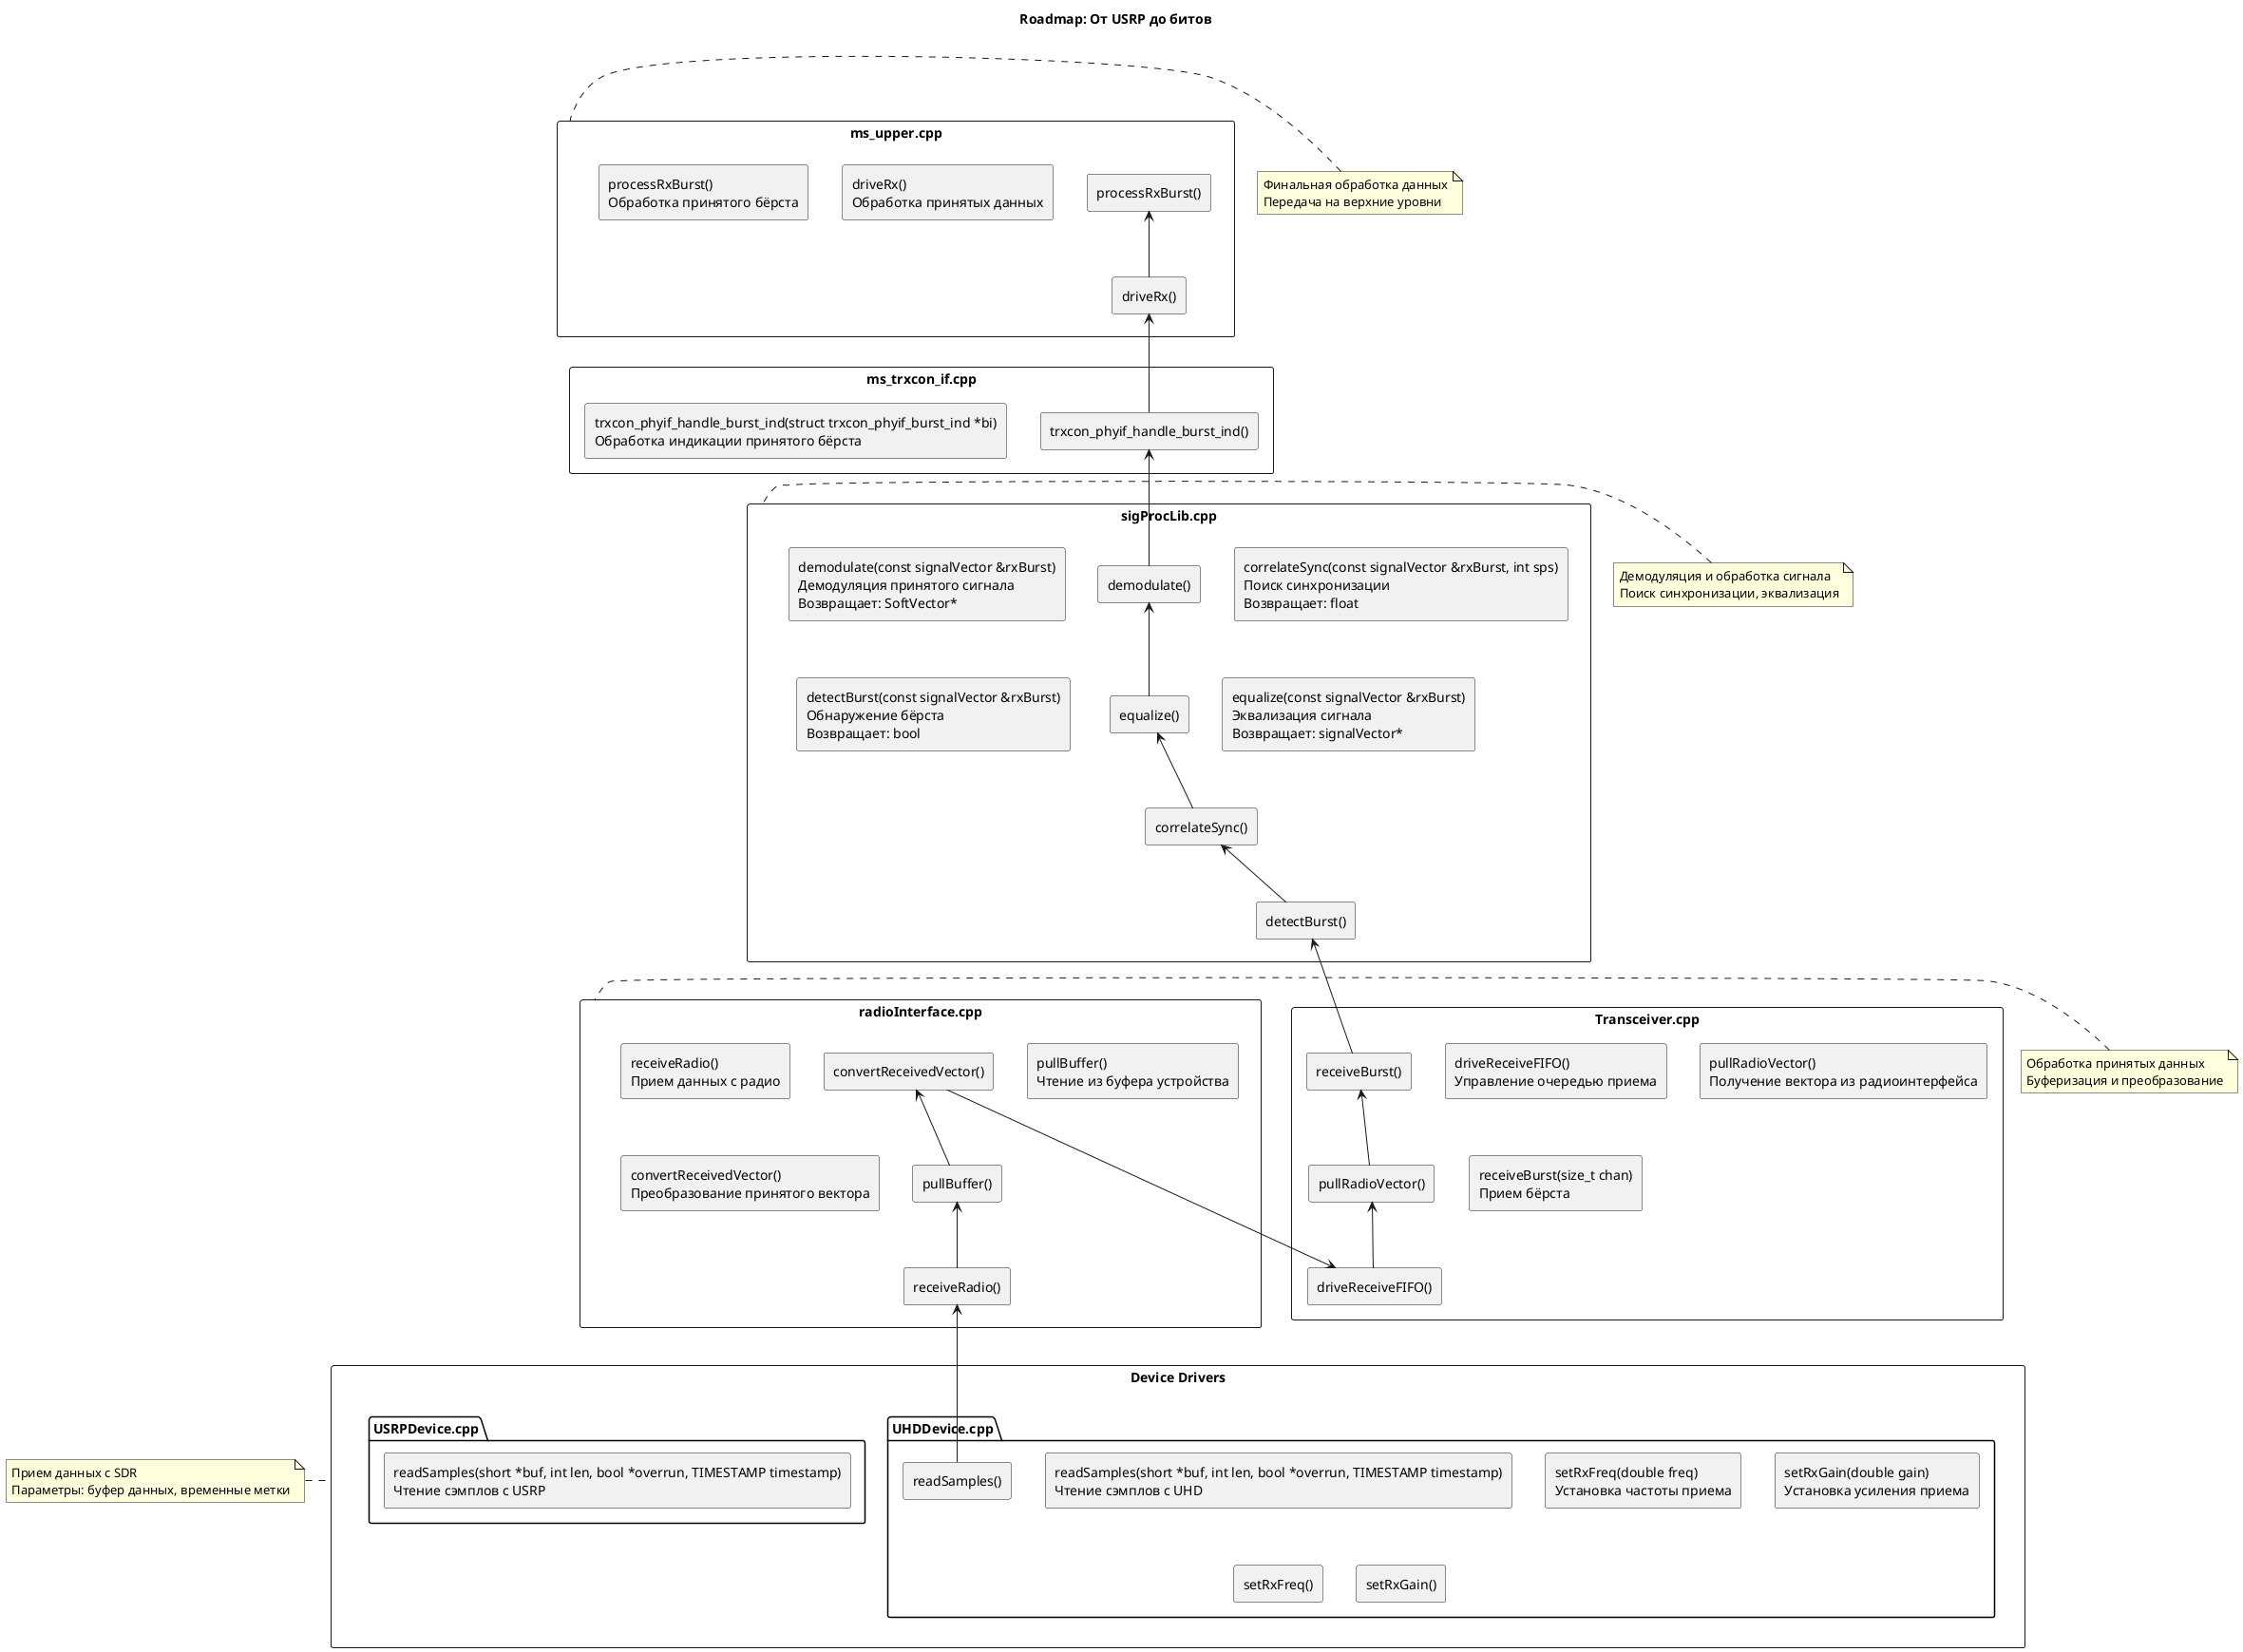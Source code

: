 @startuml
skinparam componentStyle rectangle

title Roadmap: От USRP до битов (с параметрами функций)

' Определение компонентов

component "Device Drivers" as drivers {
    package "UHDDevice.cpp" {
        [readSamples(short *buf, int len, bool *overrun, TIMESTAMP timestamp)\nЧтение сэмплов с UHD]
        
        [setRxFreq(double freq)\nУстановка частоты приема]
        
        [setRxGain(double gain)\nУстановка усиления приема]
    }
    
    package "USRPDevice.cpp" {
        [readSamples(short *buf, int len, bool *overrun, TIMESTAMP timestamp)\nЧтение сэмплов с USRP]
        
        [setRxFreq(double freq)\nУстановка частоты приема]
        
        [setRxGain(double gain)\nУстановка усиления приема]
    }
}

component "radioInterface.cpp" as radio {
    [receiveRadio()\nПрием данных с радио]
    
    [pullBuffer()\nЧтение из буфера устройства]
    
    [convertReceivedVector()\nПреобразование принятого вектора]
}

component "Transceiver.cpp" as transceiver {
    [driveReceiveFIFO()\nУправление очередью приема]
    
    [pullRadioVector()\nПолучение вектора из радиоинтерфейса]
    
    [receiveBurst(size_t chan)\nПрием бёрста]
}

component "sigProcLib.cpp" as sigproc {
    [demodulate(const signalVector &rxBurst)\nДемодуляция принятого сигнала\nВозвращает: SoftVector*]
    
    [correlateSync(const signalVector &rxBurst, int sps)\nПоиск синхронизации\nВозвращает: float]
    
    [detectBurst(const signalVector &rxBurst)\nОбнаружение бёрста\nВозвращает: bool]
    
    [equalize(const signalVector &rxBurst)\nЭквализация сигнала\nВозвращает: signalVector*]
}

component "ms_trxcon_if.cpp" as trxcon {
    [trxcon_phyif_handle_burst_ind(struct trxcon_phyif_burst_ind *bi)\nОбработка индикации принятого бёрста]
}

component "ms_upper.cpp" as upper {
    [driveRx()\nОбработка принятых данных]
    
    [processRxBurst()\nОбработка принятого бёрста]
}


skinparam componentStyle rectangle

title Roadmap: От USRP до битов

' Определение компонентов

component "Device Drivers" as drivers {
    package "UHDDevice.cpp" {
        [readSamples()]

        [setRxFreq()]

        [setRxGain()]
    }
    
    package "USRPDevice.cpp" {
        [readSamples()]

        [setRxFreq()]

        [setRxGain()]
    }
}

component "radioInterface.cpp" as radio {
    [receiveRadio()]

    [pullBuffer()]

    [convertReceivedVector()]
}

component "Transceiver.cpp" as transceiver {
    [driveReceiveFIFO()]

    [pullRadioVector()]

    [receiveBurst()]
}

component "sigProcLib.cpp" as sigproc {
    [demodulate()]

    [correlateSync()]

    [detectBurst()]

    [equalize()]
}

component "ms_trxcon_if.cpp" as trxcon {
    [trxcon_phyif_handle_burst_ind()]
}

component "ms_upper.cpp" as upper {
    [driveRx()]

    [processRxBurst()]
}

' Определение потока данных

[readSamples()] -up-> [receiveRadio()]

[receiveRadio()] -up-> [pullBuffer()]

[pullBuffer()] -up-> [convertReceivedVector()]

[convertReceivedVector()] -up-> [driveReceiveFIFO()]

[driveReceiveFIFO()] -up-> [pullRadioVector()]

[pullRadioVector()] -up-> [receiveBurst()]

[receiveBurst()] -up-> [detectBurst()]

[detectBurst()] -up-> [correlateSync()]

[correlateSync()] -up-> [equalize()]

[equalize()] -up-> [demodulate()]

[demodulate()] -up-> [trxcon_phyif_handle_burst_ind()]

[trxcon_phyif_handle_burst_ind()] -up-> [driveRx()]

[driveRx()] -up-> [processRxBurst()]

note left of drivers
  Прием данных с SDR
  Параметры: буфер данных, временные метки
end note

note left of radio
  Обработка принятых данных
  Буферизация и преобразование
end note

note left of sigproc
  Демодуляция и обработка сигнала
  Поиск синхронизации, эквализация
end note

note left of upper
  Финальная обработка данных
  Передача на верхние уровни
end note

@enduml
